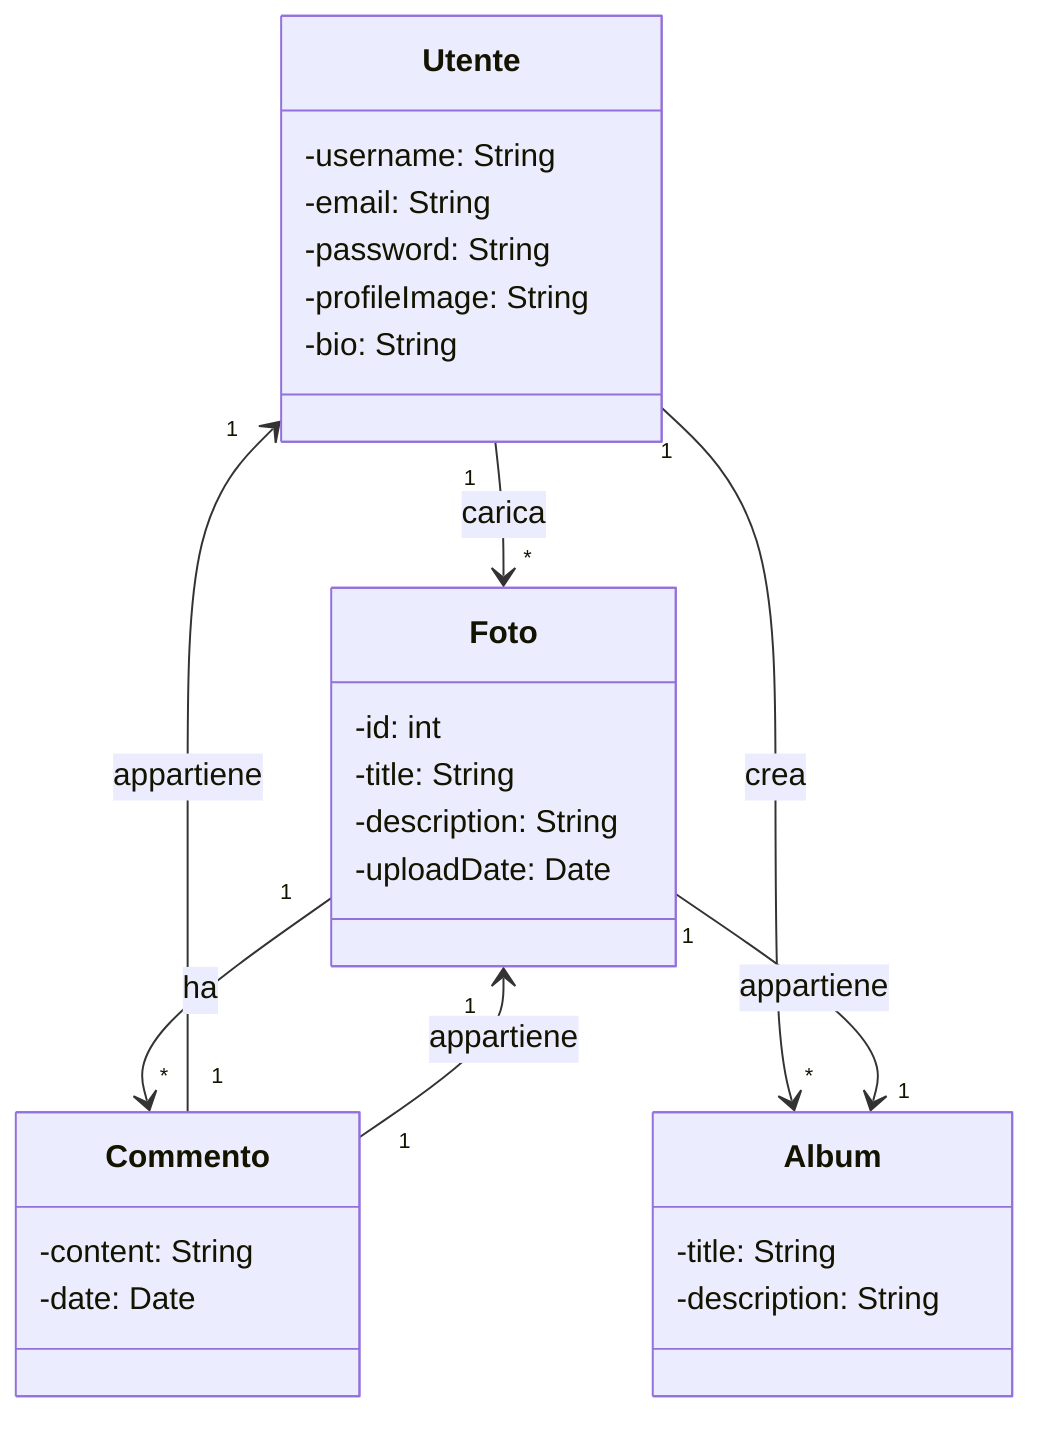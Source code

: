 classDiagram
class Utente {
    -username: String
    -email: String
    -password: String
    -profileImage: String
    -bio: String
}

class Foto {
    -id: int
    -title: String
    -description: String
    -uploadDate: Date
}

class Album {
    -title: String
    -description: String
}

class Commento {
    -content: String
    -date: Date
}

Utente "1" --> "*" Foto : carica
Utente "1" --> "*" Album : crea
Foto "1" --> "*" Commento : ha
Foto "1" --> "1" Album : appartiene
Commento "1" --> "1" Utente : appartiene
Commento "1" --> "1" Foto : appartiene
        



































%%Un social network di fotografia (instagram). Gli utenti possono registrarsi, creare un profilo, caricare foto, seguire altri utenti. Ogni foto ha un titolo, una descrizione. Gli utenti possono creare album per organizzare le loro foto.
%%Classi Principali:
%%Utente: nome utente, email, password, profilo (immagine, biografia)
%%Foto: ID, titolo, descrizione, data caricamento, utente (chi l'ha caricata), album (a quale album appartiene)
%%Album: titolo, descrizione, utente (chi l'ha creato), foto (lista di foto)
%%Relazioni:
%%Un utente può caricare molte foto (relazione uno-a-molti).
%%Una foto può avere molti commenti (relazione uno-a-molti).
%%Un commento appartiene a un utente e a una foto (relazione molti-a-molti).
%%Una foto appartiene a un album (relazione uno-a-molti).
%%Un album appartiene a un utente (relazione uno-a-molti).
%%Crea relativo diagramma UML e codice.